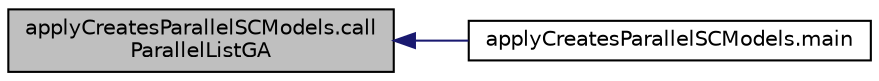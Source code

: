 digraph "applyCreatesParallelSCModels.callParallelListGA"
{
  edge [fontname="Helvetica",fontsize="10",labelfontname="Helvetica",labelfontsize="10"];
  node [fontname="Helvetica",fontsize="10",shape=record];
  rankdir="LR";
  Node5 [label="applyCreatesParallelSCModels.call\lParallelListGA",height=0.2,width=0.4,color="black", fillcolor="grey75", style="filled", fontcolor="black"];
  Node5 -> Node6 [dir="back",color="midnightblue",fontsize="10",style="solid",fontname="Helvetica"];
  Node6 [label="applyCreatesParallelSCModels.main",height=0.2,width=0.4,color="black", fillcolor="white", style="filled",URL="$namespaceapply_creates_parallel_s_c_models.html#a46f86c56143b54d6ff54f2cf729eb760"];
}
